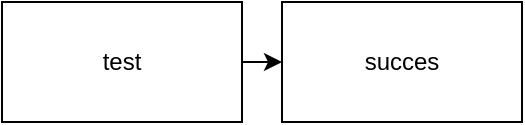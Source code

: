 <mxfile>
    <diagram id="hIz7Hh-t-1hRWvrkPhQC" name="Page-1">
        <mxGraphModel dx="822" dy="318" grid="1" gridSize="10" guides="1" tooltips="1" connect="1" arrows="1" fold="1" page="1" pageScale="1" pageWidth="850" pageHeight="1100" math="0" shadow="0">
            <root>
                <mxCell id="0"/>
                <mxCell id="1" parent="0"/>
                <mxCell id="4" style="edgeStyle=none;html=1;exitX=1;exitY=0.5;exitDx=0;exitDy=0;entryX=0;entryY=0.5;entryDx=0;entryDy=0;" parent="1" source="2" target="3" edge="1">
                    <mxGeometry relative="1" as="geometry"/>
                </mxCell>
                <mxCell id="2" value="test" style="rounded=0;whiteSpace=wrap;html=1;" parent="1" vertex="1">
                    <mxGeometry x="140" y="100" width="120" height="60" as="geometry"/>
                </mxCell>
                <mxCell id="3" value="succes" style="rounded=0;whiteSpace=wrap;html=1;" parent="1" vertex="1">
                    <mxGeometry x="280" y="100" width="120" height="60" as="geometry"/>
                </mxCell>
            </root>
        </mxGraphModel>
    </diagram>
</mxfile>